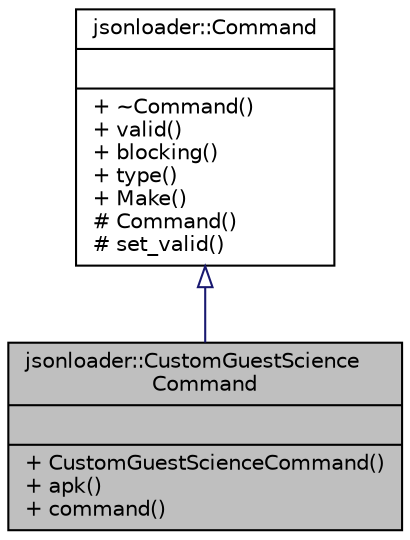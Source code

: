 digraph "jsonloader::CustomGuestScienceCommand"
{
 // LATEX_PDF_SIZE
  edge [fontname="Helvetica",fontsize="10",labelfontname="Helvetica",labelfontsize="10"];
  node [fontname="Helvetica",fontsize="10",shape=record];
  Node1 [label="{jsonloader::CustomGuestScience\lCommand\n||+ CustomGuestScienceCommand()\l+ apk()\l+ command()\l}",height=0.2,width=0.4,color="black", fillcolor="grey75", style="filled", fontcolor="black",tooltip=" "];
  Node2 -> Node1 [dir="back",color="midnightblue",fontsize="10",style="solid",arrowtail="onormal",fontname="Helvetica"];
  Node2 [label="{jsonloader::Command\n||+ ~Command()\l+ valid()\l+ blocking()\l+ type()\l+ Make()\l# Command()\l# set_valid()\l}",height=0.2,width=0.4,color="black", fillcolor="white", style="filled",URL="$classjsonloader_1_1Command.html",tooltip=" "];
}
